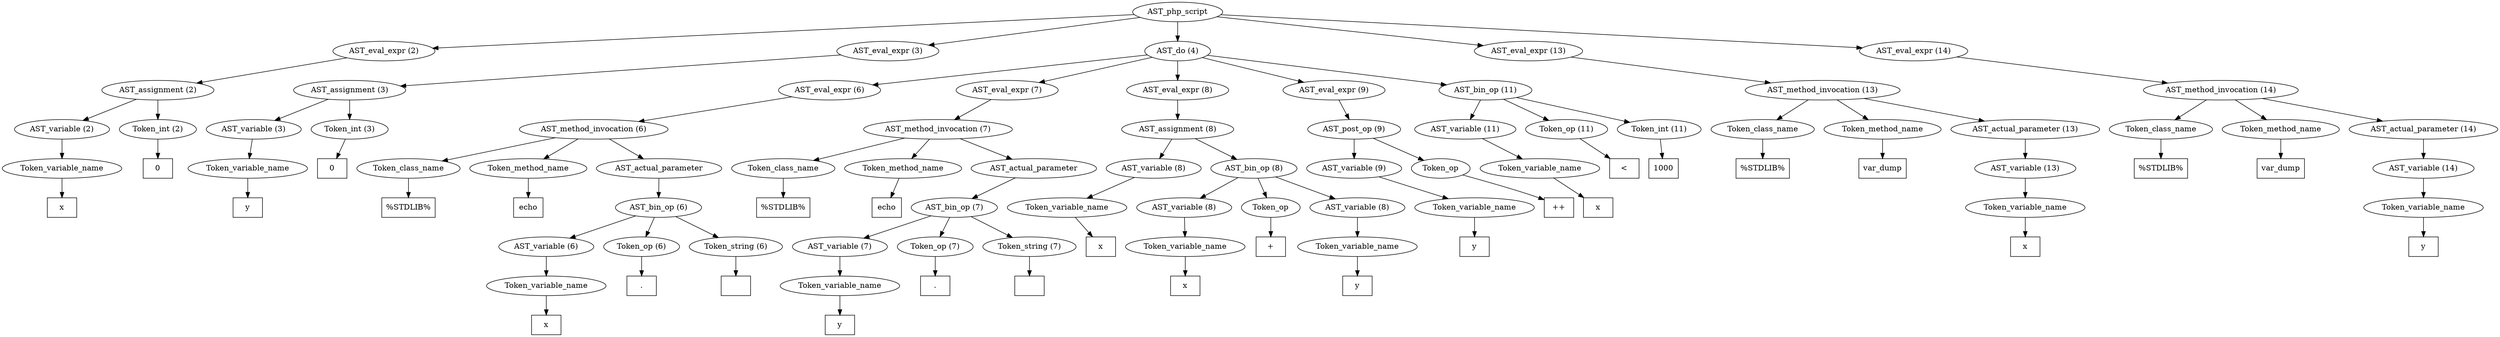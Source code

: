 /*
 * AST in dot format generated by phc -- the PHP compiler
 */

digraph AST {
node_0 [label="AST_php_script"];
node_1 [label="AST_eval_expr (2)"];
node_2 [label="AST_assignment (2)"];
node_3 [label="AST_variable (2)"];
node_4 [label="Token_variable_name"];
node_5 [label="x", shape=box]
node_4 -> node_5;
node_3 -> node_4;
node_6 [label="Token_int (2)"];
node_7 [label="0", shape=box]
node_6 -> node_7;
node_2 -> node_6;
node_2 -> node_3;
node_1 -> node_2;
node_8 [label="AST_eval_expr (3)"];
node_9 [label="AST_assignment (3)"];
node_10 [label="AST_variable (3)"];
node_11 [label="Token_variable_name"];
node_12 [label="y", shape=box]
node_11 -> node_12;
node_10 -> node_11;
node_13 [label="Token_int (3)"];
node_14 [label="0", shape=box]
node_13 -> node_14;
node_9 -> node_13;
node_9 -> node_10;
node_8 -> node_9;
node_15 [label="AST_do (4)"];
node_16 [label="AST_eval_expr (6)"];
node_17 [label="AST_method_invocation (6)"];
node_18 [label="Token_class_name"];
node_19 [label="%STDLIB%", shape=box]
node_18 -> node_19;
node_20 [label="Token_method_name"];
node_21 [label="echo", shape=box]
node_20 -> node_21;
node_22 [label="AST_actual_parameter"];
node_23 [label="AST_bin_op (6)"];
node_24 [label="AST_variable (6)"];
node_25 [label="Token_variable_name"];
node_26 [label="x", shape=box]
node_25 -> node_26;
node_24 -> node_25;
node_27 [label="Token_op (6)"];
node_28 [label=".", shape=box]
node_27 -> node_28;
node_29 [label="Token_string (6)"];
node_30 [label="", shape=box]
node_29 -> node_30;
node_23 -> node_29;
node_23 -> node_27;
node_23 -> node_24;
node_22 -> node_23;
node_17 -> node_22;
node_17 -> node_20;
node_17 -> node_18;
node_16 -> node_17;
node_31 [label="AST_eval_expr (7)"];
node_32 [label="AST_method_invocation (7)"];
node_33 [label="Token_class_name"];
node_34 [label="%STDLIB%", shape=box]
node_33 -> node_34;
node_35 [label="Token_method_name"];
node_36 [label="echo", shape=box]
node_35 -> node_36;
node_37 [label="AST_actual_parameter"];
node_38 [label="AST_bin_op (7)"];
node_39 [label="AST_variable (7)"];
node_40 [label="Token_variable_name"];
node_41 [label="y", shape=box]
node_40 -> node_41;
node_39 -> node_40;
node_42 [label="Token_op (7)"];
node_43 [label=".", shape=box]
node_42 -> node_43;
node_44 [label="Token_string (7)"];
node_45 [label="", shape=box]
node_44 -> node_45;
node_38 -> node_44;
node_38 -> node_42;
node_38 -> node_39;
node_37 -> node_38;
node_32 -> node_37;
node_32 -> node_35;
node_32 -> node_33;
node_31 -> node_32;
node_46 [label="AST_eval_expr (8)"];
node_47 [label="AST_assignment (8)"];
node_48 [label="AST_variable (8)"];
node_49 [label="Token_variable_name"];
node_50 [label="x", shape=box]
node_49 -> node_50;
node_48 -> node_49;
node_51 [label="AST_bin_op (8)"];
node_52 [label="AST_variable (8)"];
node_53 [label="Token_variable_name"];
node_54 [label="x", shape=box]
node_53 -> node_54;
node_52 -> node_53;
node_55 [label="Token_op"];
node_56 [label="+", shape=box]
node_55 -> node_56;
node_57 [label="AST_variable (8)"];
node_58 [label="Token_variable_name"];
node_59 [label="y", shape=box]
node_58 -> node_59;
node_57 -> node_58;
node_51 -> node_57;
node_51 -> node_55;
node_51 -> node_52;
node_47 -> node_51;
node_47 -> node_48;
node_46 -> node_47;
node_60 [label="AST_eval_expr (9)"];
node_61 [label="AST_post_op (9)"];
node_62 [label="AST_variable (9)"];
node_63 [label="Token_variable_name"];
node_64 [label="y", shape=box]
node_63 -> node_64;
node_62 -> node_63;
node_65 [label="Token_op"];
node_66 [label="++", shape=box]
node_65 -> node_66;
node_61 -> node_65;
node_61 -> node_62;
node_60 -> node_61;
node_67 [label="AST_bin_op (11)"];
node_68 [label="AST_variable (11)"];
node_69 [label="Token_variable_name"];
node_70 [label="x", shape=box]
node_69 -> node_70;
node_68 -> node_69;
node_71 [label="Token_op (11)"];
node_72 [label="<", shape=box]
node_71 -> node_72;
node_73 [label="Token_int (11)"];
node_74 [label="1000", shape=box]
node_73 -> node_74;
node_67 -> node_73;
node_67 -> node_71;
node_67 -> node_68;
node_15 -> node_67;
node_15 -> node_60;
node_15 -> node_46;
node_15 -> node_31;
node_15 -> node_16;
node_75 [label="AST_eval_expr (13)"];
node_76 [label="AST_method_invocation (13)"];
node_77 [label="Token_class_name"];
node_78 [label="%STDLIB%", shape=box]
node_77 -> node_78;
node_79 [label="Token_method_name"];
node_80 [label="var_dump", shape=box]
node_79 -> node_80;
node_81 [label="AST_actual_parameter (13)"];
node_82 [label="AST_variable (13)"];
node_83 [label="Token_variable_name"];
node_84 [label="x", shape=box]
node_83 -> node_84;
node_82 -> node_83;
node_81 -> node_82;
node_76 -> node_81;
node_76 -> node_79;
node_76 -> node_77;
node_75 -> node_76;
node_85 [label="AST_eval_expr (14)"];
node_86 [label="AST_method_invocation (14)"];
node_87 [label="Token_class_name"];
node_88 [label="%STDLIB%", shape=box]
node_87 -> node_88;
node_89 [label="Token_method_name"];
node_90 [label="var_dump", shape=box]
node_89 -> node_90;
node_91 [label="AST_actual_parameter (14)"];
node_92 [label="AST_variable (14)"];
node_93 [label="Token_variable_name"];
node_94 [label="y", shape=box]
node_93 -> node_94;
node_92 -> node_93;
node_91 -> node_92;
node_86 -> node_91;
node_86 -> node_89;
node_86 -> node_87;
node_85 -> node_86;
node_0 -> node_85;
node_0 -> node_75;
node_0 -> node_15;
node_0 -> node_8;
node_0 -> node_1;
}

